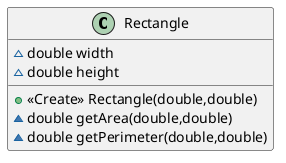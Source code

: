 @startuml
class Rectangle {
~ double width
~ double height
+ <<Create>> Rectangle(double,double)
~ double getArea(double,double)
~ double getPerimeter(double,double)
}
@enduml